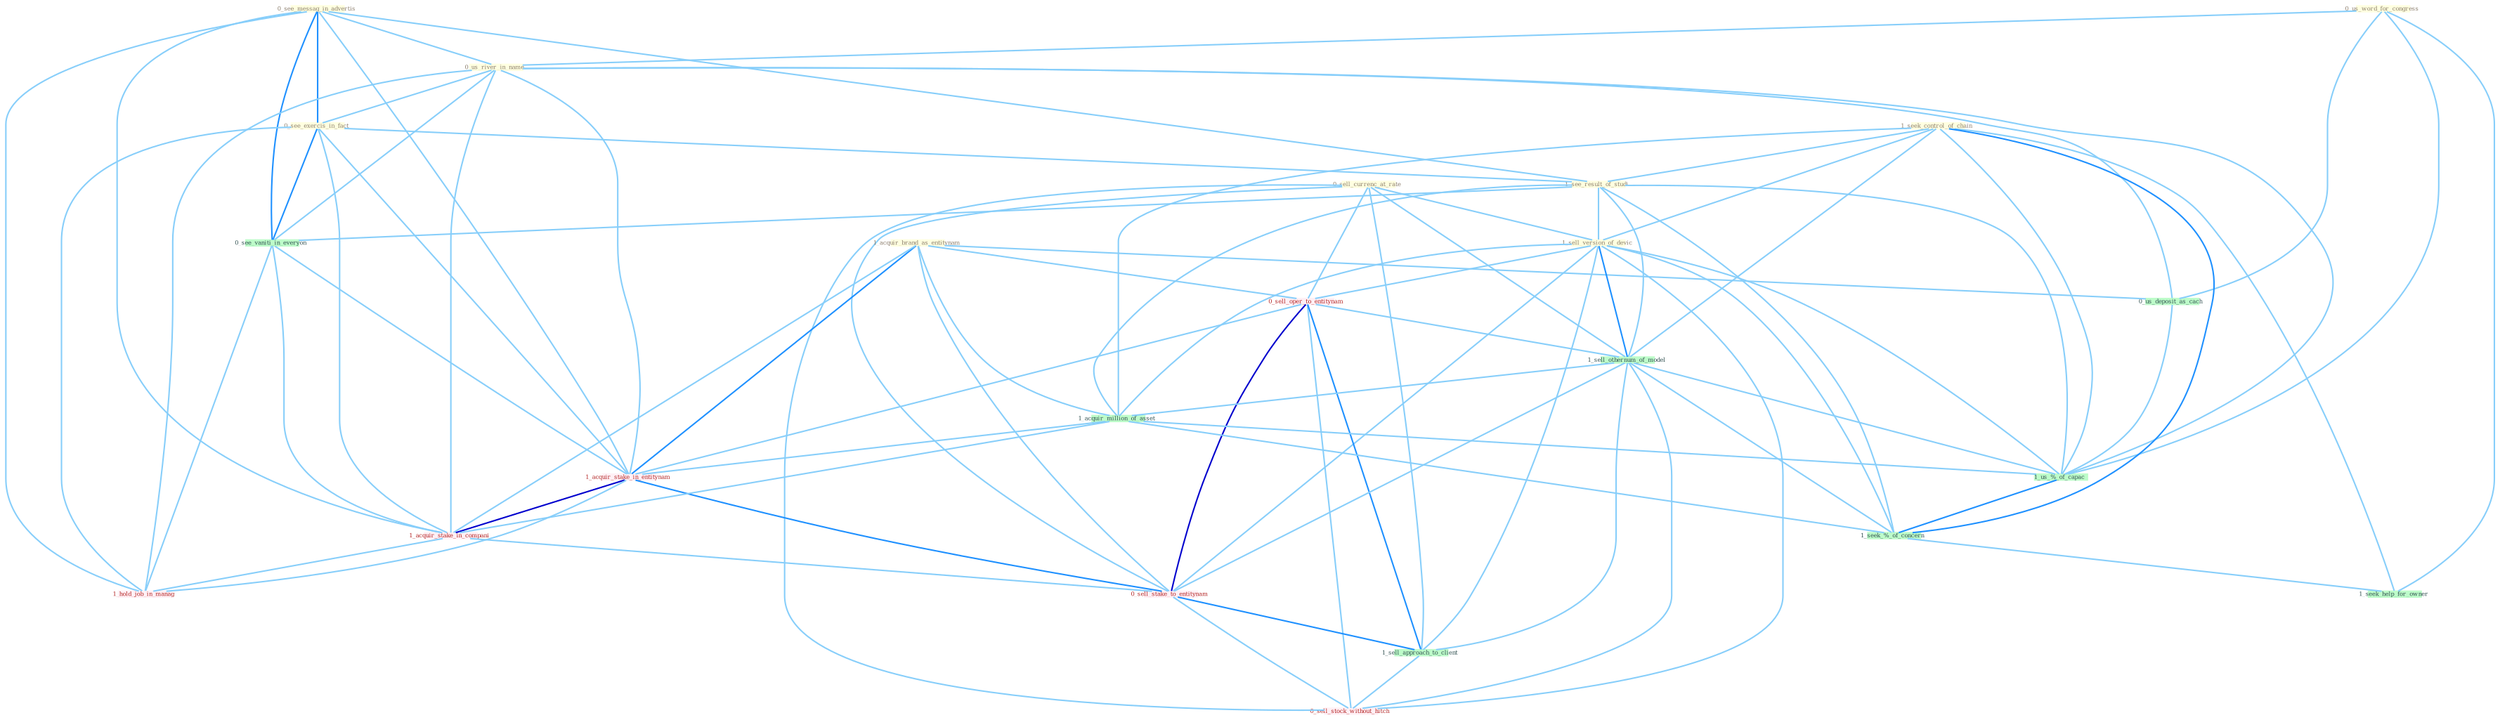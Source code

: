 Graph G{ 
    node
    [shape=polygon,style=filled,width=.5,height=.06,color="#BDFCC9",fixedsize=true,fontsize=4,
    fontcolor="#2f4f4f"];
    {node
    [color="#ffffe0", fontcolor="#8b7d6b"] "0_sell_currenc_at_rate " "0_us_word_for_congress " "1_acquir_brand_as_entitynam " "0_see_messag_in_advertis " "0_us_river_in_name " "1_seek_control_of_chain " "0_see_exercis_in_fact " "1_see_result_of_studi " "1_sell_version_of_devic "}
{node [color="#fff0f5", fontcolor="#b22222"] "0_sell_oper_to_entitynam " "1_acquir_stake_in_entitynam " "1_acquir_stake_in_compani " "0_sell_stake_to_entitynam " "1_hold_job_in_manag " "0_sell_stock_without_hitch "}
edge [color="#B0E2FF"];

	"0_sell_currenc_at_rate " -- "1_sell_version_of_devic " [w="1", color="#87cefa" ];
	"0_sell_currenc_at_rate " -- "0_sell_oper_to_entitynam " [w="1", color="#87cefa" ];
	"0_sell_currenc_at_rate " -- "1_sell_othernum_of_model " [w="1", color="#87cefa" ];
	"0_sell_currenc_at_rate " -- "0_sell_stake_to_entitynam " [w="1", color="#87cefa" ];
	"0_sell_currenc_at_rate " -- "1_sell_approach_to_client " [w="1", color="#87cefa" ];
	"0_sell_currenc_at_rate " -- "0_sell_stock_without_hitch " [w="1", color="#87cefa" ];
	"0_us_word_for_congress " -- "0_us_river_in_name " [w="1", color="#87cefa" ];
	"0_us_word_for_congress " -- "0_us_deposit_as_cach " [w="1", color="#87cefa" ];
	"0_us_word_for_congress " -- "1_us_%_of_capac " [w="1", color="#87cefa" ];
	"0_us_word_for_congress " -- "1_seek_help_for_owner " [w="1", color="#87cefa" ];
	"1_acquir_brand_as_entitynam " -- "0_sell_oper_to_entitynam " [w="1", color="#87cefa" ];
	"1_acquir_brand_as_entitynam " -- "1_acquir_million_of_asset " [w="1", color="#87cefa" ];
	"1_acquir_brand_as_entitynam " -- "0_us_deposit_as_cach " [w="1", color="#87cefa" ];
	"1_acquir_brand_as_entitynam " -- "1_acquir_stake_in_entitynam " [w="2", color="#1e90ff" , len=0.8];
	"1_acquir_brand_as_entitynam " -- "1_acquir_stake_in_compani " [w="1", color="#87cefa" ];
	"1_acquir_brand_as_entitynam " -- "0_sell_stake_to_entitynam " [w="1", color="#87cefa" ];
	"0_see_messag_in_advertis " -- "0_us_river_in_name " [w="1", color="#87cefa" ];
	"0_see_messag_in_advertis " -- "0_see_exercis_in_fact " [w="2", color="#1e90ff" , len=0.8];
	"0_see_messag_in_advertis " -- "1_see_result_of_studi " [w="1", color="#87cefa" ];
	"0_see_messag_in_advertis " -- "0_see_vaniti_in_everyon " [w="2", color="#1e90ff" , len=0.8];
	"0_see_messag_in_advertis " -- "1_acquir_stake_in_entitynam " [w="1", color="#87cefa" ];
	"0_see_messag_in_advertis " -- "1_acquir_stake_in_compani " [w="1", color="#87cefa" ];
	"0_see_messag_in_advertis " -- "1_hold_job_in_manag " [w="1", color="#87cefa" ];
	"0_us_river_in_name " -- "0_see_exercis_in_fact " [w="1", color="#87cefa" ];
	"0_us_river_in_name " -- "0_see_vaniti_in_everyon " [w="1", color="#87cefa" ];
	"0_us_river_in_name " -- "0_us_deposit_as_cach " [w="1", color="#87cefa" ];
	"0_us_river_in_name " -- "1_acquir_stake_in_entitynam " [w="1", color="#87cefa" ];
	"0_us_river_in_name " -- "1_acquir_stake_in_compani " [w="1", color="#87cefa" ];
	"0_us_river_in_name " -- "1_us_%_of_capac " [w="1", color="#87cefa" ];
	"0_us_river_in_name " -- "1_hold_job_in_manag " [w="1", color="#87cefa" ];
	"1_seek_control_of_chain " -- "1_see_result_of_studi " [w="1", color="#87cefa" ];
	"1_seek_control_of_chain " -- "1_sell_version_of_devic " [w="1", color="#87cefa" ];
	"1_seek_control_of_chain " -- "1_sell_othernum_of_model " [w="1", color="#87cefa" ];
	"1_seek_control_of_chain " -- "1_acquir_million_of_asset " [w="1", color="#87cefa" ];
	"1_seek_control_of_chain " -- "1_us_%_of_capac " [w="1", color="#87cefa" ];
	"1_seek_control_of_chain " -- "1_seek_%_of_concern " [w="2", color="#1e90ff" , len=0.8];
	"1_seek_control_of_chain " -- "1_seek_help_for_owner " [w="1", color="#87cefa" ];
	"0_see_exercis_in_fact " -- "1_see_result_of_studi " [w="1", color="#87cefa" ];
	"0_see_exercis_in_fact " -- "0_see_vaniti_in_everyon " [w="2", color="#1e90ff" , len=0.8];
	"0_see_exercis_in_fact " -- "1_acquir_stake_in_entitynam " [w="1", color="#87cefa" ];
	"0_see_exercis_in_fact " -- "1_acquir_stake_in_compani " [w="1", color="#87cefa" ];
	"0_see_exercis_in_fact " -- "1_hold_job_in_manag " [w="1", color="#87cefa" ];
	"1_see_result_of_studi " -- "1_sell_version_of_devic " [w="1", color="#87cefa" ];
	"1_see_result_of_studi " -- "1_sell_othernum_of_model " [w="1", color="#87cefa" ];
	"1_see_result_of_studi " -- "0_see_vaniti_in_everyon " [w="1", color="#87cefa" ];
	"1_see_result_of_studi " -- "1_acquir_million_of_asset " [w="1", color="#87cefa" ];
	"1_see_result_of_studi " -- "1_us_%_of_capac " [w="1", color="#87cefa" ];
	"1_see_result_of_studi " -- "1_seek_%_of_concern " [w="1", color="#87cefa" ];
	"1_sell_version_of_devic " -- "0_sell_oper_to_entitynam " [w="1", color="#87cefa" ];
	"1_sell_version_of_devic " -- "1_sell_othernum_of_model " [w="2", color="#1e90ff" , len=0.8];
	"1_sell_version_of_devic " -- "1_acquir_million_of_asset " [w="1", color="#87cefa" ];
	"1_sell_version_of_devic " -- "0_sell_stake_to_entitynam " [w="1", color="#87cefa" ];
	"1_sell_version_of_devic " -- "1_us_%_of_capac " [w="1", color="#87cefa" ];
	"1_sell_version_of_devic " -- "1_sell_approach_to_client " [w="1", color="#87cefa" ];
	"1_sell_version_of_devic " -- "0_sell_stock_without_hitch " [w="1", color="#87cefa" ];
	"1_sell_version_of_devic " -- "1_seek_%_of_concern " [w="1", color="#87cefa" ];
	"0_sell_oper_to_entitynam " -- "1_sell_othernum_of_model " [w="1", color="#87cefa" ];
	"0_sell_oper_to_entitynam " -- "1_acquir_stake_in_entitynam " [w="1", color="#87cefa" ];
	"0_sell_oper_to_entitynam " -- "0_sell_stake_to_entitynam " [w="3", color="#0000cd" , len=0.6];
	"0_sell_oper_to_entitynam " -- "1_sell_approach_to_client " [w="2", color="#1e90ff" , len=0.8];
	"0_sell_oper_to_entitynam " -- "0_sell_stock_without_hitch " [w="1", color="#87cefa" ];
	"1_sell_othernum_of_model " -- "1_acquir_million_of_asset " [w="1", color="#87cefa" ];
	"1_sell_othernum_of_model " -- "0_sell_stake_to_entitynam " [w="1", color="#87cefa" ];
	"1_sell_othernum_of_model " -- "1_us_%_of_capac " [w="1", color="#87cefa" ];
	"1_sell_othernum_of_model " -- "1_sell_approach_to_client " [w="1", color="#87cefa" ];
	"1_sell_othernum_of_model " -- "0_sell_stock_without_hitch " [w="1", color="#87cefa" ];
	"1_sell_othernum_of_model " -- "1_seek_%_of_concern " [w="1", color="#87cefa" ];
	"0_see_vaniti_in_everyon " -- "1_acquir_stake_in_entitynam " [w="1", color="#87cefa" ];
	"0_see_vaniti_in_everyon " -- "1_acquir_stake_in_compani " [w="1", color="#87cefa" ];
	"0_see_vaniti_in_everyon " -- "1_hold_job_in_manag " [w="1", color="#87cefa" ];
	"1_acquir_million_of_asset " -- "1_acquir_stake_in_entitynam " [w="1", color="#87cefa" ];
	"1_acquir_million_of_asset " -- "1_acquir_stake_in_compani " [w="1", color="#87cefa" ];
	"1_acquir_million_of_asset " -- "1_us_%_of_capac " [w="1", color="#87cefa" ];
	"1_acquir_million_of_asset " -- "1_seek_%_of_concern " [w="1", color="#87cefa" ];
	"0_us_deposit_as_cach " -- "1_us_%_of_capac " [w="1", color="#87cefa" ];
	"1_acquir_stake_in_entitynam " -- "1_acquir_stake_in_compani " [w="3", color="#0000cd" , len=0.6];
	"1_acquir_stake_in_entitynam " -- "0_sell_stake_to_entitynam " [w="2", color="#1e90ff" , len=0.8];
	"1_acquir_stake_in_entitynam " -- "1_hold_job_in_manag " [w="1", color="#87cefa" ];
	"1_acquir_stake_in_compani " -- "0_sell_stake_to_entitynam " [w="1", color="#87cefa" ];
	"1_acquir_stake_in_compani " -- "1_hold_job_in_manag " [w="1", color="#87cefa" ];
	"0_sell_stake_to_entitynam " -- "1_sell_approach_to_client " [w="2", color="#1e90ff" , len=0.8];
	"0_sell_stake_to_entitynam " -- "0_sell_stock_without_hitch " [w="1", color="#87cefa" ];
	"1_us_%_of_capac " -- "1_seek_%_of_concern " [w="2", color="#1e90ff" , len=0.8];
	"1_sell_approach_to_client " -- "0_sell_stock_without_hitch " [w="1", color="#87cefa" ];
	"1_seek_%_of_concern " -- "1_seek_help_for_owner " [w="1", color="#87cefa" ];
}